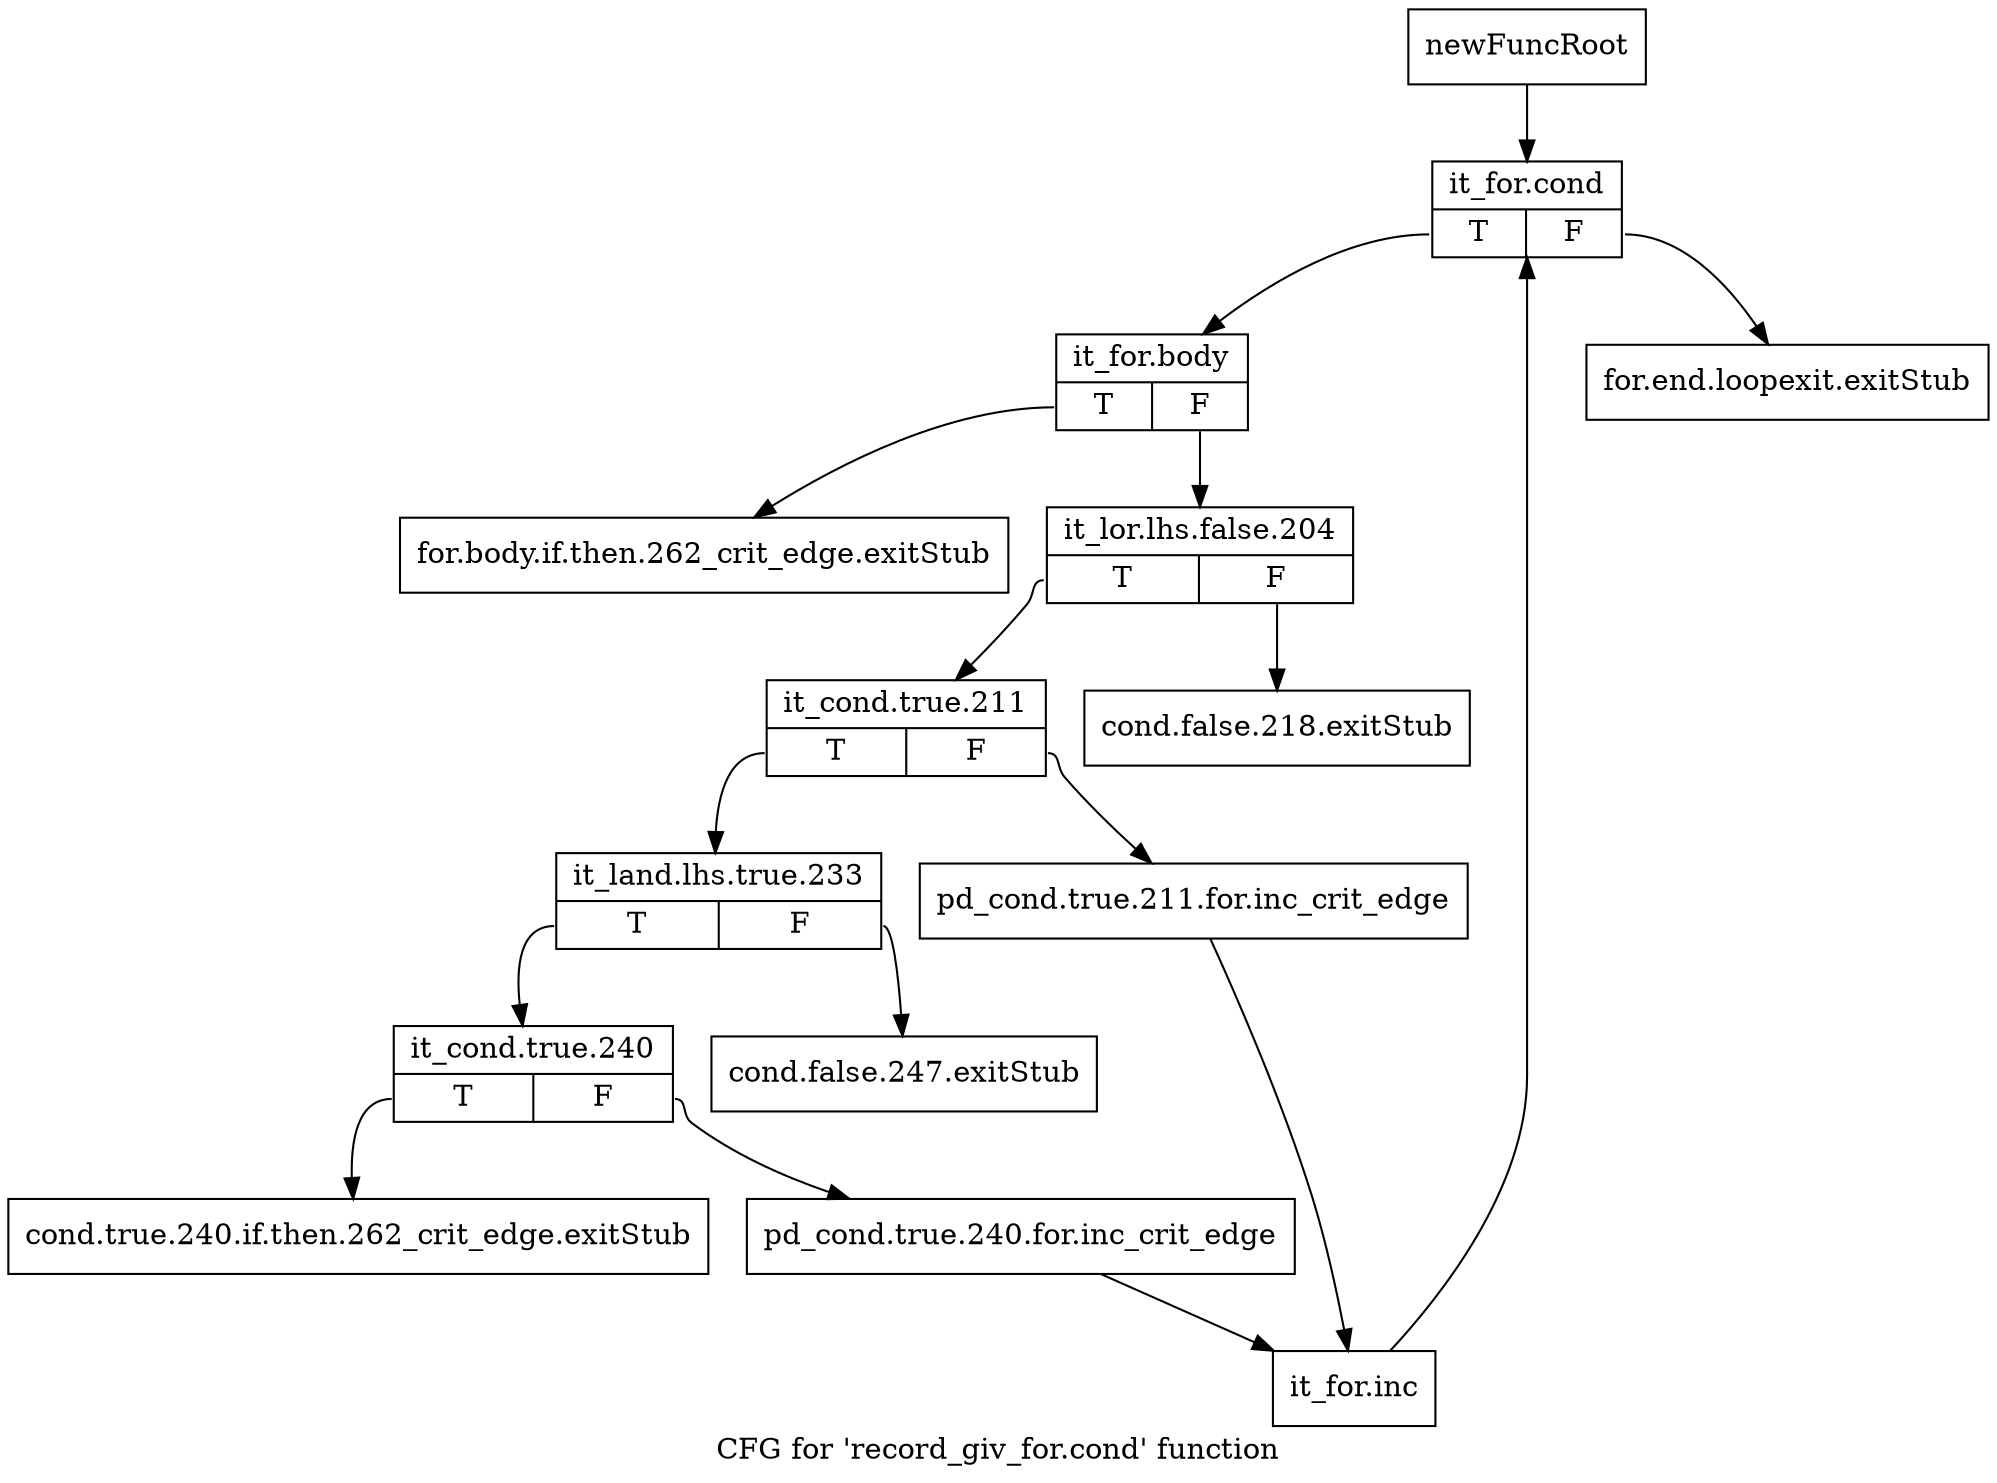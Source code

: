 digraph "CFG for 'record_giv_for.cond' function" {
	label="CFG for 'record_giv_for.cond' function";

	Node0xb6a8100 [shape=record,label="{newFuncRoot}"];
	Node0xb6a8100 -> Node0xb6a82e0;
	Node0xb6a8150 [shape=record,label="{for.end.loopexit.exitStub}"];
	Node0xb6a81a0 [shape=record,label="{for.body.if.then.262_crit_edge.exitStub}"];
	Node0xb6a81f0 [shape=record,label="{cond.false.218.exitStub}"];
	Node0xb6a8240 [shape=record,label="{cond.false.247.exitStub}"];
	Node0xb6a8290 [shape=record,label="{cond.true.240.if.then.262_crit_edge.exitStub}"];
	Node0xb6a82e0 [shape=record,label="{it_for.cond|{<s0>T|<s1>F}}"];
	Node0xb6a82e0:s0 -> Node0xb6a8330;
	Node0xb6a82e0:s1 -> Node0xb6a8150;
	Node0xb6a8330 [shape=record,label="{it_for.body|{<s0>T|<s1>F}}"];
	Node0xb6a8330:s0 -> Node0xb6a81a0;
	Node0xb6a8330:s1 -> Node0xb6a8380;
	Node0xb6a8380 [shape=record,label="{it_lor.lhs.false.204|{<s0>T|<s1>F}}"];
	Node0xb6a8380:s0 -> Node0xb6a83d0;
	Node0xb6a8380:s1 -> Node0xb6a81f0;
	Node0xb6a83d0 [shape=record,label="{it_cond.true.211|{<s0>T|<s1>F}}"];
	Node0xb6a83d0:s0 -> Node0xb6a8470;
	Node0xb6a83d0:s1 -> Node0xb6a8420;
	Node0xb6a8420 [shape=record,label="{pd_cond.true.211.for.inc_crit_edge}"];
	Node0xb6a8420 -> Node0xb6a8560;
	Node0xb6a8470 [shape=record,label="{it_land.lhs.true.233|{<s0>T|<s1>F}}"];
	Node0xb6a8470:s0 -> Node0xb6a84c0;
	Node0xb6a8470:s1 -> Node0xb6a8240;
	Node0xb6a84c0 [shape=record,label="{it_cond.true.240|{<s0>T|<s1>F}}"];
	Node0xb6a84c0:s0 -> Node0xb6a8290;
	Node0xb6a84c0:s1 -> Node0xb6a8510;
	Node0xb6a8510 [shape=record,label="{pd_cond.true.240.for.inc_crit_edge}"];
	Node0xb6a8510 -> Node0xb6a8560;
	Node0xb6a8560 [shape=record,label="{it_for.inc}"];
	Node0xb6a8560 -> Node0xb6a82e0;
}

